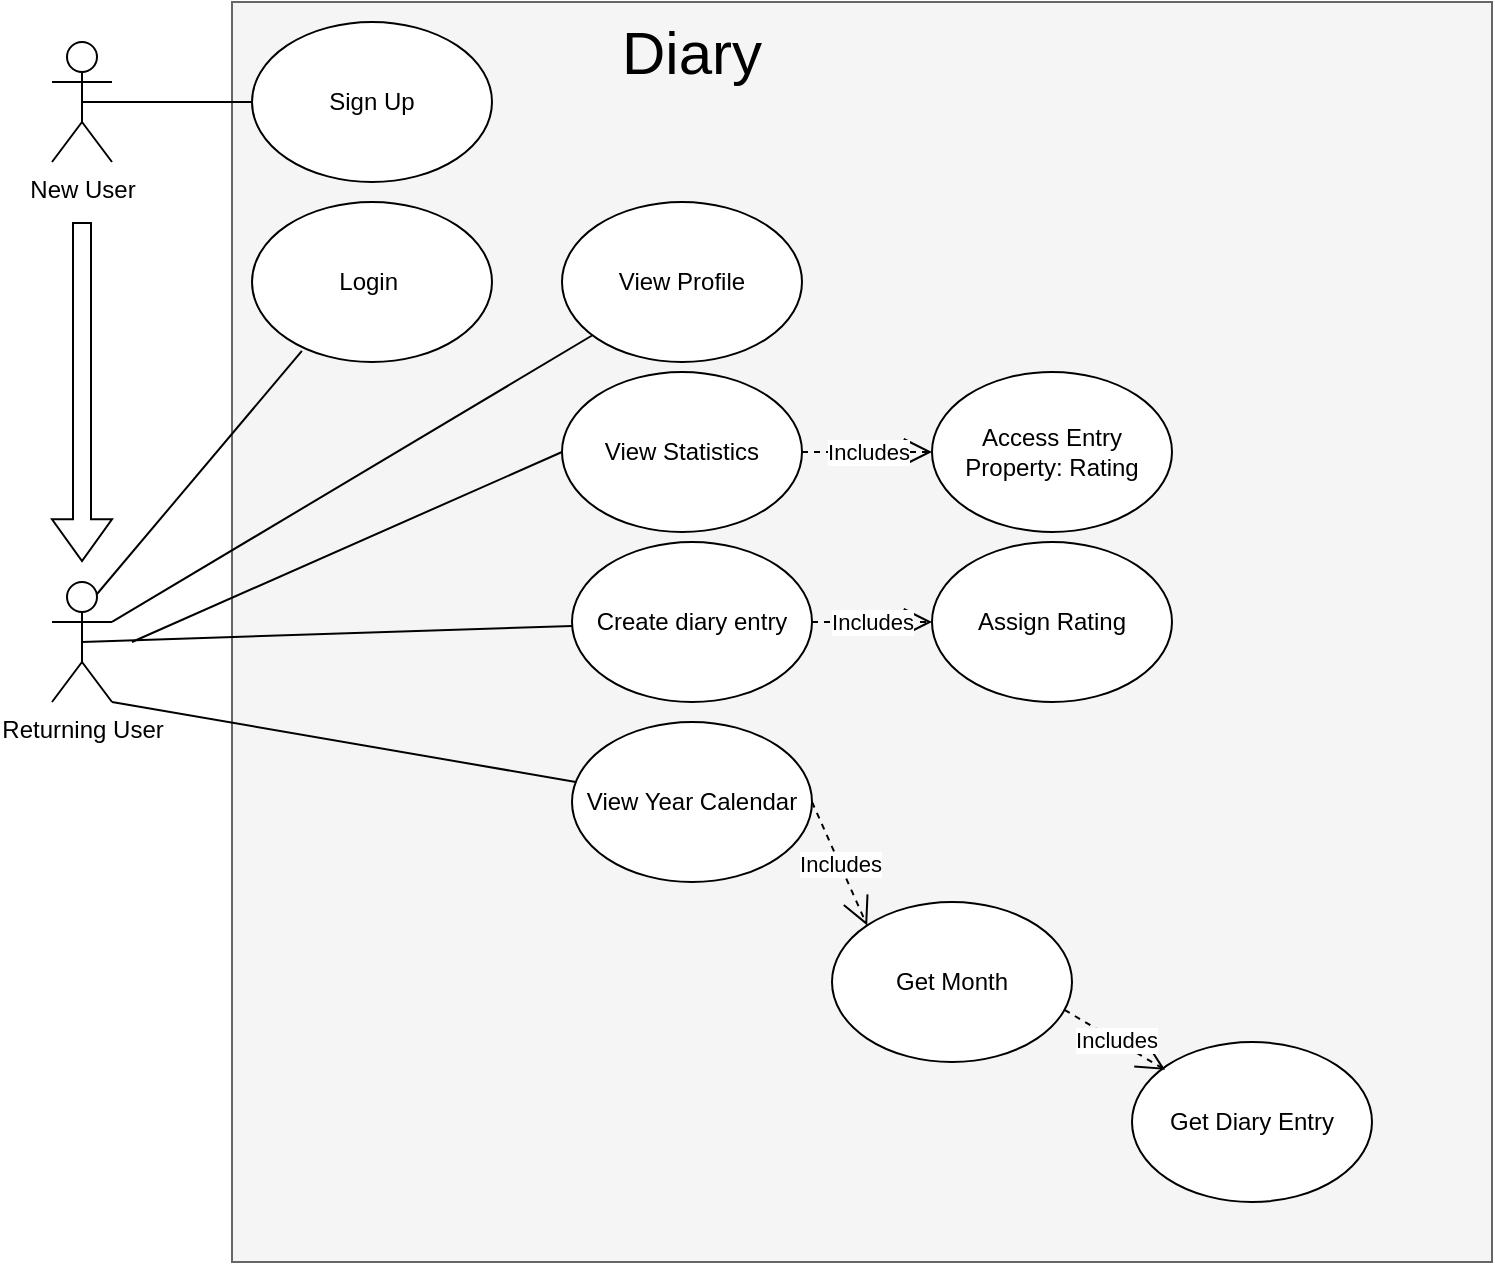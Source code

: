 <mxfile version="20.4.2" type="github">
  <diagram name="Page-1" id="c4acf3e9-155e-7222-9cf6-157b1a14988f">
    <mxGraphModel dx="1113" dy="731" grid="1" gridSize="10" guides="1" tooltips="1" connect="1" arrows="1" fold="1" page="1" pageScale="1" pageWidth="850" pageHeight="1100" background="none" math="0" shadow="0">
      <root>
        <mxCell id="0" />
        <mxCell id="1" parent="0" />
        <mxCell id="f0s5E0B-F8WZaxfZbD_Y-1" value="" style="whiteSpace=wrap;html=1;aspect=fixed;fillColor=#f5f5f5;fontColor=#333333;strokeColor=#666666;" parent="1" vertex="1">
          <mxGeometry x="180" y="40" width="630" height="630" as="geometry" />
        </mxCell>
        <mxCell id="ibvccmpmpEazySmpFsbX-1" value="Login&amp;nbsp;" style="ellipse;whiteSpace=wrap;html=1;" parent="1" vertex="1">
          <mxGeometry x="190" y="140" width="120" height="80" as="geometry" />
        </mxCell>
        <mxCell id="f0s5E0B-F8WZaxfZbD_Y-2" value="Returning User" style="shape=umlActor;verticalLabelPosition=bottom;verticalAlign=top;html=1;outlineConnect=0;" parent="1" vertex="1">
          <mxGeometry x="90" y="330" width="30" height="60" as="geometry" />
        </mxCell>
        <mxCell id="f0s5E0B-F8WZaxfZbD_Y-4" value="Create diary entry" style="ellipse;whiteSpace=wrap;html=1;" parent="1" vertex="1">
          <mxGeometry x="350" y="310" width="120" height="80" as="geometry" />
        </mxCell>
        <mxCell id="f0s5E0B-F8WZaxfZbD_Y-5" value="" style="endArrow=none;html=1;rounded=0;exitX=0.5;exitY=0.5;exitDx=0;exitDy=0;exitPerimeter=0;" parent="1" source="f0s5E0B-F8WZaxfZbD_Y-2" target="f0s5E0B-F8WZaxfZbD_Y-4" edge="1">
          <mxGeometry width="50" height="50" relative="1" as="geometry">
            <mxPoint x="140" y="280" as="sourcePoint" />
            <mxPoint x="190" y="230" as="targetPoint" />
          </mxGeometry>
        </mxCell>
        <mxCell id="f0s5E0B-F8WZaxfZbD_Y-6" value="View Year Calendar" style="ellipse;whiteSpace=wrap;html=1;" parent="1" vertex="1">
          <mxGeometry x="350" y="400" width="120" height="80" as="geometry" />
        </mxCell>
        <mxCell id="f0s5E0B-F8WZaxfZbD_Y-8" value="" style="endArrow=none;html=1;rounded=0;exitX=1;exitY=1;exitDx=0;exitDy=0;exitPerimeter=0;" parent="1" source="f0s5E0B-F8WZaxfZbD_Y-2" target="f0s5E0B-F8WZaxfZbD_Y-6" edge="1">
          <mxGeometry width="50" height="50" relative="1" as="geometry">
            <mxPoint x="130" y="250" as="sourcePoint" />
            <mxPoint x="180" y="200" as="targetPoint" />
          </mxGeometry>
        </mxCell>
        <mxCell id="f0s5E0B-F8WZaxfZbD_Y-9" value="Sign Up" style="ellipse;whiteSpace=wrap;html=1;" parent="1" vertex="1">
          <mxGeometry x="190" y="50" width="120" height="80" as="geometry" />
        </mxCell>
        <mxCell id="f0s5E0B-F8WZaxfZbD_Y-10" value="" style="endArrow=none;html=1;rounded=0;exitX=0.5;exitY=0.5;exitDx=0;exitDy=0;exitPerimeter=0;" parent="1" source="f0s5E0B-F8WZaxfZbD_Y-12" target="f0s5E0B-F8WZaxfZbD_Y-9" edge="1">
          <mxGeometry width="50" height="50" relative="1" as="geometry">
            <mxPoint x="130" y="90" as="sourcePoint" />
            <mxPoint x="170" y="90" as="targetPoint" />
          </mxGeometry>
        </mxCell>
        <mxCell id="f0s5E0B-F8WZaxfZbD_Y-11" value="View Profile" style="ellipse;whiteSpace=wrap;html=1;" parent="1" vertex="1">
          <mxGeometry x="345" y="140" width="120" height="80" as="geometry" />
        </mxCell>
        <mxCell id="f0s5E0B-F8WZaxfZbD_Y-12" value="New User" style="shape=umlActor;verticalLabelPosition=bottom;verticalAlign=top;html=1;outlineConnect=0;" parent="1" vertex="1">
          <mxGeometry x="90" y="60" width="30" height="60" as="geometry" />
        </mxCell>
        <mxCell id="f0s5E0B-F8WZaxfZbD_Y-22" value="" style="endArrow=none;html=1;rounded=0;exitX=1;exitY=0.333;exitDx=0;exitDy=0;exitPerimeter=0;" parent="1" source="f0s5E0B-F8WZaxfZbD_Y-2" target="f0s5E0B-F8WZaxfZbD_Y-11" edge="1">
          <mxGeometry width="50" height="50" relative="1" as="geometry">
            <mxPoint x="120" y="190" as="sourcePoint" />
            <mxPoint x="170" y="140" as="targetPoint" />
          </mxGeometry>
        </mxCell>
        <mxCell id="f0s5E0B-F8WZaxfZbD_Y-23" value="View Statistics" style="ellipse;whiteSpace=wrap;html=1;" parent="1" vertex="1">
          <mxGeometry x="345" y="225" width="120" height="80" as="geometry" />
        </mxCell>
        <mxCell id="KJnlmF3U8glx1FzDslra-1" value="&lt;font style=&quot;font-size: 30px;&quot;&gt;Diary&lt;/font&gt;" style="text;html=1;strokeColor=none;fillColor=none;align=center;verticalAlign=middle;whiteSpace=wrap;rounded=0;" parent="1" vertex="1">
          <mxGeometry x="380" y="50" width="60" height="30" as="geometry" />
        </mxCell>
        <mxCell id="KJnlmF3U8glx1FzDslra-4" value="" style="endArrow=none;html=1;rounded=0;fontSize=30;exitX=0.75;exitY=0.1;exitDx=0;exitDy=0;exitPerimeter=0;entryX=0.208;entryY=0.931;entryDx=0;entryDy=0;entryPerimeter=0;" parent="1" source="f0s5E0B-F8WZaxfZbD_Y-2" target="ibvccmpmpEazySmpFsbX-1" edge="1">
          <mxGeometry width="50" height="50" relative="1" as="geometry">
            <mxPoint x="170" y="260" as="sourcePoint" />
            <mxPoint x="220" y="210" as="targetPoint" />
          </mxGeometry>
        </mxCell>
        <mxCell id="KJnlmF3U8glx1FzDslra-7" value="" style="shape=flexArrow;endArrow=classic;html=1;rounded=0;fontSize=30;width=9;endSize=6.62;" parent="1" edge="1">
          <mxGeometry width="50" height="50" relative="1" as="geometry">
            <mxPoint x="105" y="150" as="sourcePoint" />
            <mxPoint x="105" y="320" as="targetPoint" />
          </mxGeometry>
        </mxCell>
        <mxCell id="4CMLIBXYpatmErJ7Cfnu-1" value="Get Month&lt;span style=&quot;color: rgba(0, 0, 0, 0); font-family: monospace; font-size: 0px; text-align: start;&quot;&gt;%3CmxGraphModel%3E%3Croot%3E%3CmxCell%20id%3D%220%22%2F%3E%3CmxCell%20id%3D%221%22%20parent%3D%220%22%2F%3E%3CmxCell%20id%3D%222%22%20value%3D%22View%20Year%20Calendar%22%20style%3D%22ellipse%3BwhiteSpace%3Dwrap%3Bhtml%3D1%3B%22%20vertex%3D%221%22%20parent%3D%221%22%3E%3CmxGeometry%20x%3D%22350%22%20y%3D%22400%22%20width%3D%22120%22%20height%3D%2280%22%20as%3D%22geometry%22%2F%3E%3C%2FmxCell%3E%3C%2Froot%3E%3C%2FmxGraphModel%3E&lt;/span&gt;" style="ellipse;whiteSpace=wrap;html=1;" parent="1" vertex="1">
          <mxGeometry x="480" y="490" width="120" height="80" as="geometry" />
        </mxCell>
        <mxCell id="4CMLIBXYpatmErJ7Cfnu-2" value="Get Diary Entry" style="ellipse;whiteSpace=wrap;html=1;" parent="1" vertex="1">
          <mxGeometry x="630" y="560" width="120" height="80" as="geometry" />
        </mxCell>
        <mxCell id="4CMLIBXYpatmErJ7Cfnu-8" value="Includes" style="endArrow=open;endSize=12;dashed=1;html=1;rounded=0;exitX=0.969;exitY=0.674;exitDx=0;exitDy=0;exitPerimeter=0;entryX=0.138;entryY=0.174;entryDx=0;entryDy=0;entryPerimeter=0;" parent="1" source="4CMLIBXYpatmErJ7Cfnu-1" target="4CMLIBXYpatmErJ7Cfnu-2" edge="1">
          <mxGeometry width="160" relative="1" as="geometry">
            <mxPoint x="350" y="490" as="sourcePoint" />
            <mxPoint x="510" y="490" as="targetPoint" />
          </mxGeometry>
        </mxCell>
        <mxCell id="4CMLIBXYpatmErJ7Cfnu-9" value="Includes" style="endArrow=open;endSize=12;dashed=1;html=1;rounded=0;exitX=1;exitY=0.5;exitDx=0;exitDy=0;entryX=0;entryY=0;entryDx=0;entryDy=0;" parent="1" source="f0s5E0B-F8WZaxfZbD_Y-6" target="4CMLIBXYpatmErJ7Cfnu-1" edge="1">
          <mxGeometry width="160" relative="1" as="geometry">
            <mxPoint x="350" y="490" as="sourcePoint" />
            <mxPoint x="510" y="490" as="targetPoint" />
          </mxGeometry>
        </mxCell>
        <mxCell id="4CMLIBXYpatmErJ7Cfnu-10" value="Assign Rating" style="ellipse;whiteSpace=wrap;html=1;" parent="1" vertex="1">
          <mxGeometry x="530" y="310" width="120" height="80" as="geometry" />
        </mxCell>
        <mxCell id="4CMLIBXYpatmErJ7Cfnu-11" value="Includes" style="endArrow=open;endSize=12;dashed=1;html=1;rounded=0;exitX=1;exitY=0.5;exitDx=0;exitDy=0;entryX=0;entryY=0.5;entryDx=0;entryDy=0;" parent="1" source="f0s5E0B-F8WZaxfZbD_Y-4" edge="1" target="4CMLIBXYpatmErJ7Cfnu-10">
          <mxGeometry width="160" relative="1" as="geometry">
            <mxPoint x="350" y="350" as="sourcePoint" />
            <mxPoint x="470" y="350" as="targetPoint" />
          </mxGeometry>
        </mxCell>
        <mxCell id="4CMLIBXYpatmErJ7Cfnu-12" value="Access Entry Property: Rating" style="ellipse;whiteSpace=wrap;html=1;" parent="1" vertex="1">
          <mxGeometry x="530" y="225" width="120" height="80" as="geometry" />
        </mxCell>
        <mxCell id="4CMLIBXYpatmErJ7Cfnu-14" value="Includes" style="endArrow=open;endSize=12;dashed=1;html=1;rounded=0;exitX=1;exitY=0.5;exitDx=0;exitDy=0;entryX=0;entryY=0.5;entryDx=0;entryDy=0;" parent="1" source="f0s5E0B-F8WZaxfZbD_Y-23" target="4CMLIBXYpatmErJ7Cfnu-12" edge="1">
          <mxGeometry width="160" relative="1" as="geometry">
            <mxPoint x="400" y="300" as="sourcePoint" />
            <mxPoint x="560" y="300" as="targetPoint" />
          </mxGeometry>
        </mxCell>
        <mxCell id="v9fBIt1Sfswnb3Qcw2Fb-1" value="" style="endArrow=none;html=1;rounded=0;exitX=1;exitY=0.333;exitDx=0;exitDy=0;exitPerimeter=0;entryX=0;entryY=0.5;entryDx=0;entryDy=0;" edge="1" parent="1" target="f0s5E0B-F8WZaxfZbD_Y-23">
          <mxGeometry width="50" height="50" relative="1" as="geometry">
            <mxPoint x="130" y="360" as="sourcePoint" />
            <mxPoint x="370.237" y="216.636" as="targetPoint" />
          </mxGeometry>
        </mxCell>
      </root>
    </mxGraphModel>
  </diagram>
</mxfile>
